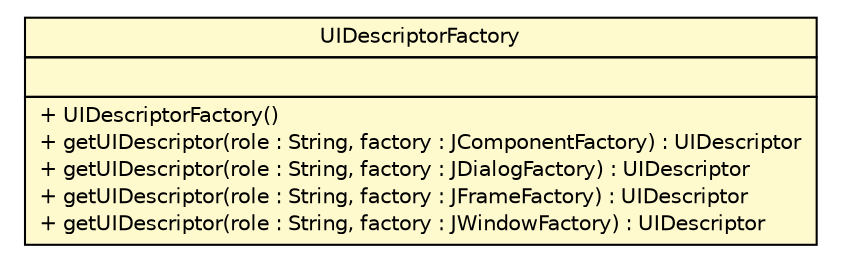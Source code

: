 #!/usr/local/bin/dot
#
# Class diagram 
# Generated by UMLGraph version R5_6 (http://www.umlgraph.org/)
#

digraph G {
	edge [fontname="Helvetica",fontsize=10,labelfontname="Helvetica",labelfontsize=10];
	node [fontname="Helvetica",fontsize=10,shape=plaintext];
	nodesep=0.25;
	ranksep=0.5;
	// sorcer.ui.serviceui.UIDescriptorFactory
	c366146 [label=<<table title="sorcer.ui.serviceui.UIDescriptorFactory" border="0" cellborder="1" cellspacing="0" cellpadding="2" port="p" bgcolor="lemonChiffon" href="./UIDescriptorFactory.html">
		<tr><td><table border="0" cellspacing="0" cellpadding="1">
<tr><td align="center" balign="center"> UIDescriptorFactory </td></tr>
		</table></td></tr>
		<tr><td><table border="0" cellspacing="0" cellpadding="1">
<tr><td align="left" balign="left">  </td></tr>
		</table></td></tr>
		<tr><td><table border="0" cellspacing="0" cellpadding="1">
<tr><td align="left" balign="left"> + UIDescriptorFactory() </td></tr>
<tr><td align="left" balign="left"> + getUIDescriptor(role : String, factory : JComponentFactory) : UIDescriptor </td></tr>
<tr><td align="left" balign="left"> + getUIDescriptor(role : String, factory : JDialogFactory) : UIDescriptor </td></tr>
<tr><td align="left" balign="left"> + getUIDescriptor(role : String, factory : JFrameFactory) : UIDescriptor </td></tr>
<tr><td align="left" balign="left"> + getUIDescriptor(role : String, factory : JWindowFactory) : UIDescriptor </td></tr>
		</table></td></tr>
		</table>>, URL="./UIDescriptorFactory.html", fontname="Helvetica", fontcolor="black", fontsize=10.0];
}

